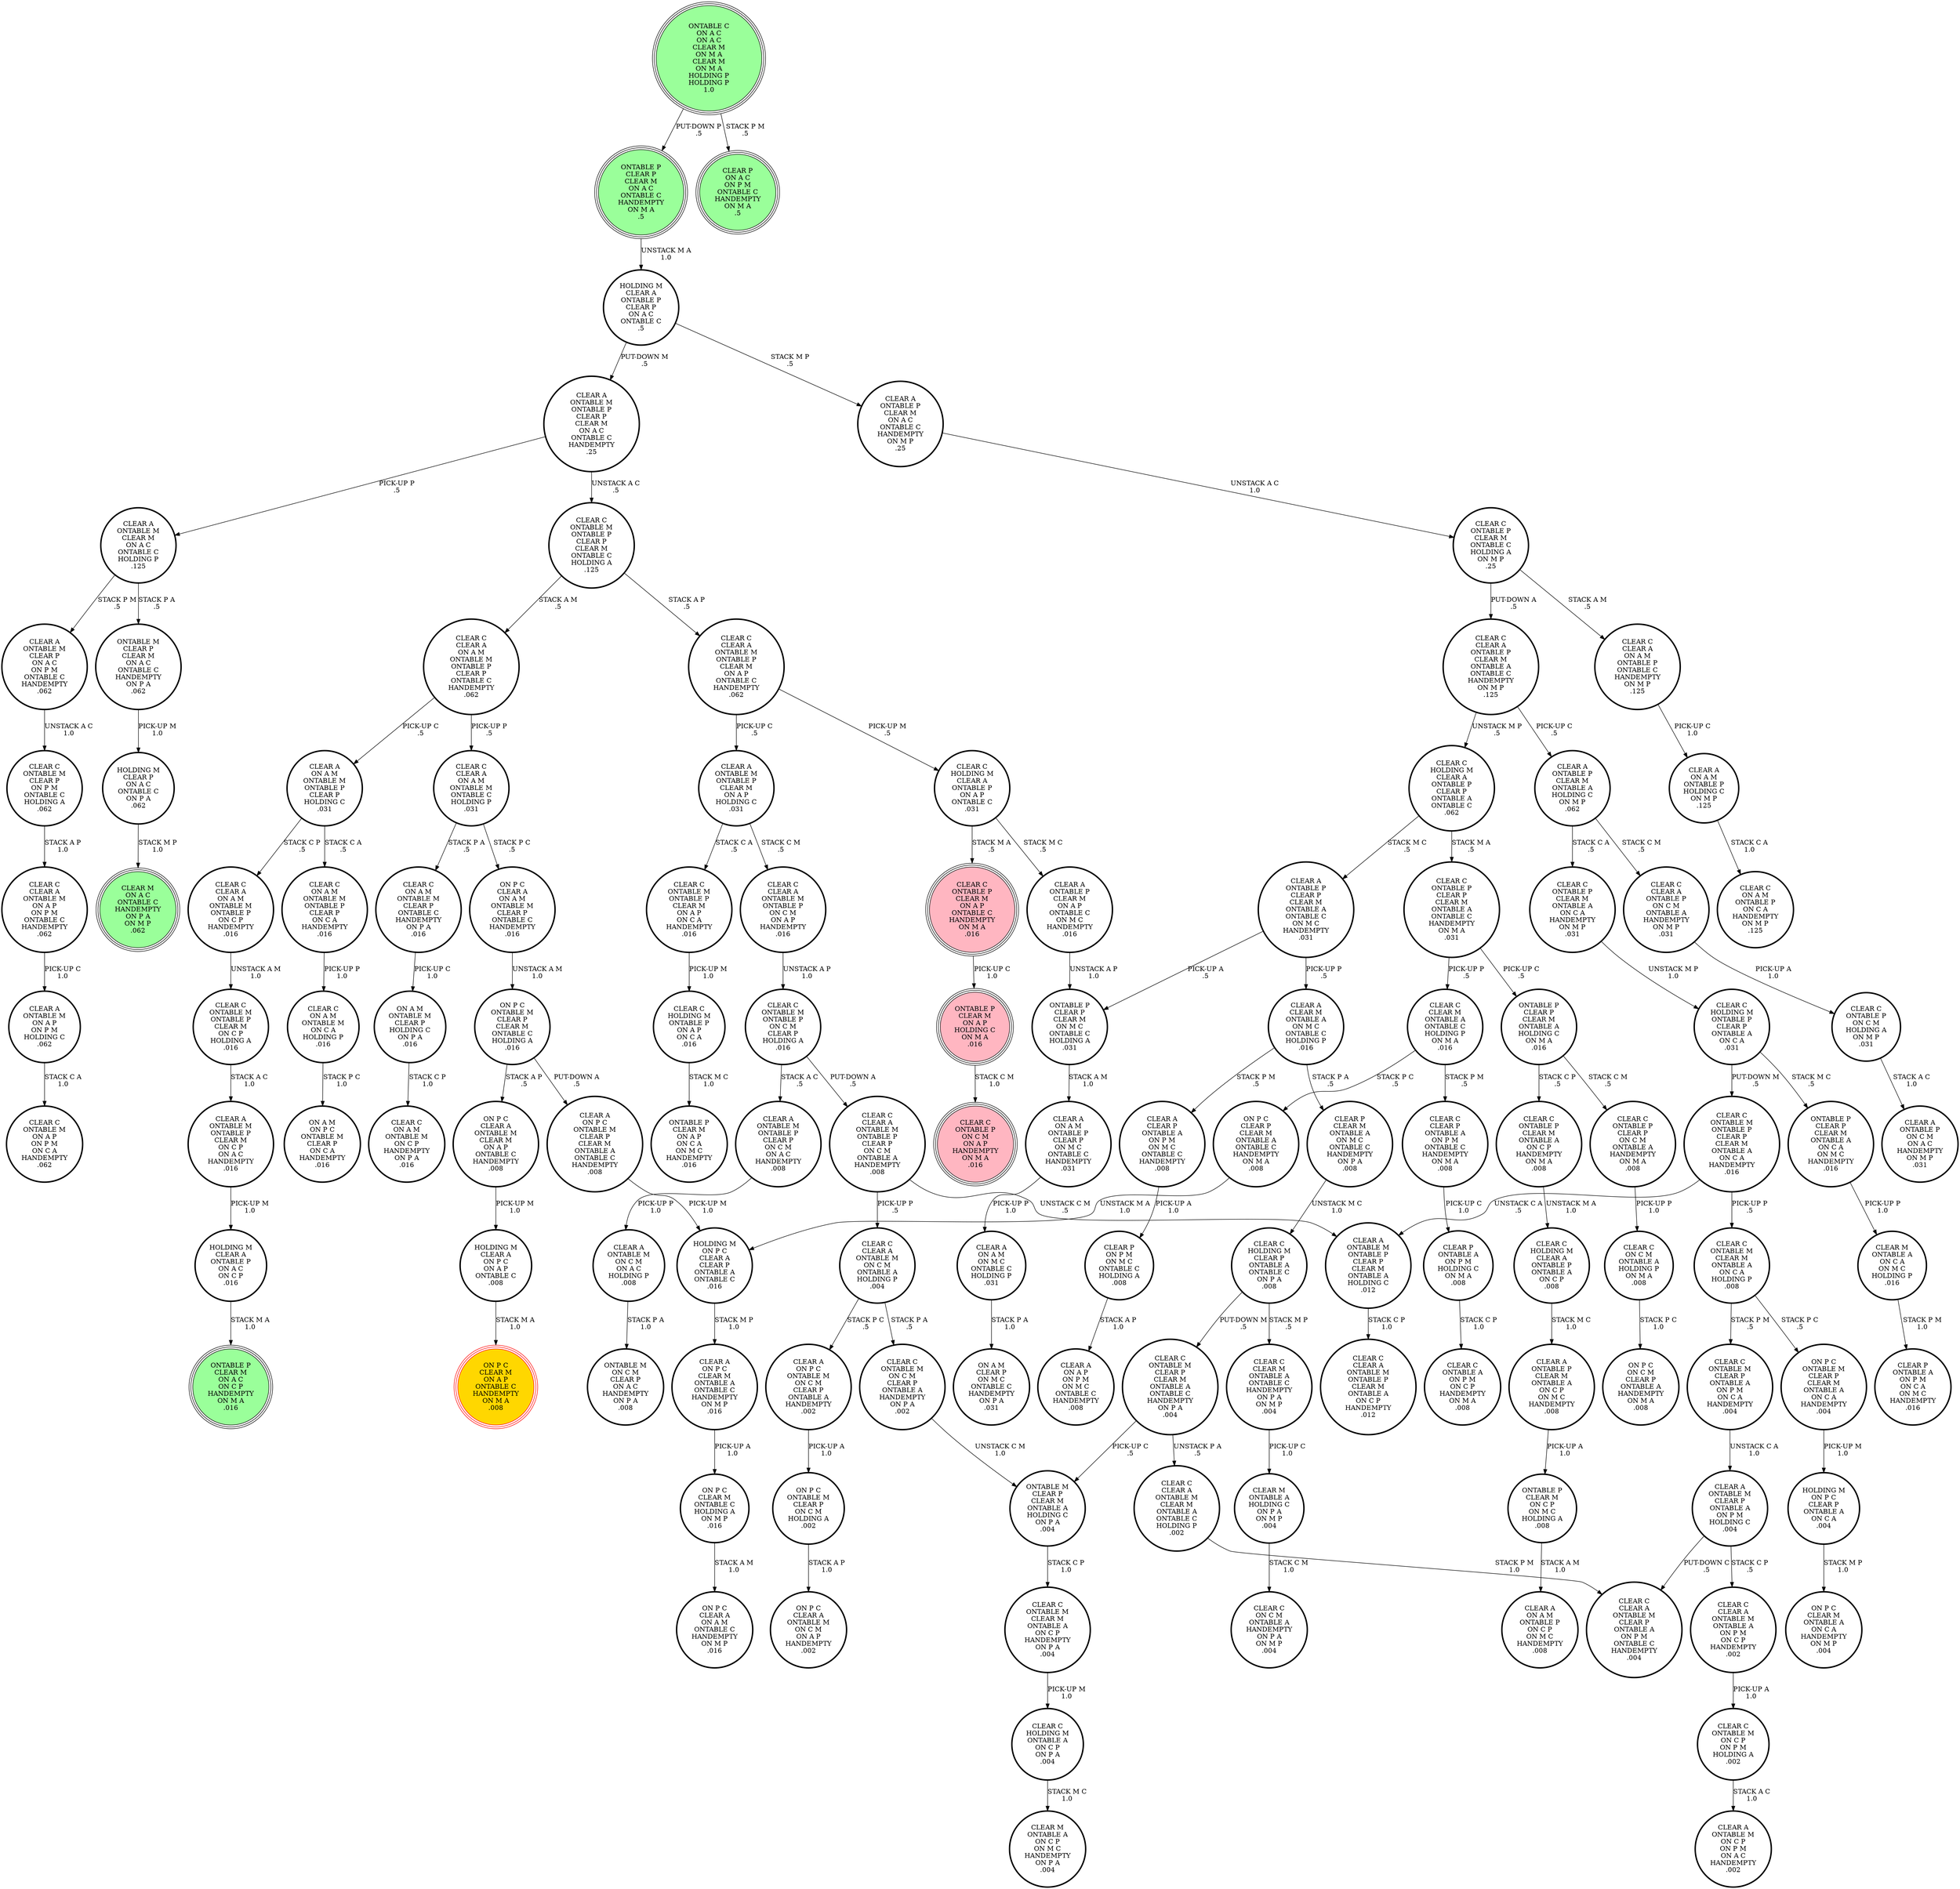 digraph {
"CLEAR C\nONTABLE M\nONTABLE P\nCLEAR P\nCLEAR M\nONTABLE C\nHOLDING A\n.125\n" -> "CLEAR C\nCLEAR A\nONTABLE M\nONTABLE P\nCLEAR M\nON A P\nONTABLE C\nHANDEMPTY\n.062\n"[label="STACK A P\n.5\n"];
"CLEAR C\nONTABLE M\nONTABLE P\nCLEAR P\nCLEAR M\nONTABLE C\nHOLDING A\n.125\n" -> "CLEAR C\nCLEAR A\nON A M\nONTABLE M\nONTABLE P\nCLEAR P\nONTABLE C\nHANDEMPTY\n.062\n"[label="STACK A M\n.5\n"];
"CLEAR C\nON A M\nONTABLE M\nCLEAR P\nONTABLE C\nHANDEMPTY\nON P A\n.016\n" -> "ON A M\nONTABLE M\nCLEAR P\nHOLDING C\nON P A\n.016\n"[label="PICK-UP C\n1.0\n"];
"CLEAR A\nONTABLE P\nCLEAR M\nONTABLE A\nHOLDING C\nON M P\n.062\n" -> "CLEAR C\nCLEAR A\nONTABLE P\nON C M\nONTABLE A\nHANDEMPTY\nON M P\n.031\n"[label="STACK C M\n.5\n"];
"CLEAR A\nONTABLE P\nCLEAR M\nONTABLE A\nHOLDING C\nON M P\n.062\n" -> "CLEAR C\nONTABLE P\nCLEAR M\nONTABLE A\nON C A\nHANDEMPTY\nON M P\n.031\n"[label="STACK C A\n.5\n"];
"CLEAR A\nON P C\nONTABLE M\nCLEAR P\nCLEAR M\nONTABLE A\nONTABLE C\nHANDEMPTY\n.008\n" -> "HOLDING M\nON P C\nCLEAR A\nCLEAR P\nONTABLE A\nONTABLE C\n.016\n"[label="PICK-UP M\n1.0\n"];
"CLEAR A\nON P C\nONTABLE M\nON C M\nCLEAR P\nONTABLE A\nHANDEMPTY\n.002\n" -> "ON P C\nONTABLE M\nCLEAR P\nON C M\nHOLDING A\n.002\n"[label="PICK-UP A\n1.0\n"];
"CLEAR C\nON A M\nONTABLE M\nON C A\nHOLDING P\n.016\n" -> "ON A M\nON P C\nONTABLE M\nCLEAR P\nON C A\nHANDEMPTY\n.016\n"[label="STACK P C\n1.0\n"];
"CLEAR C\nONTABLE M\nON C M\nCLEAR P\nONTABLE A\nHANDEMPTY\nON P A\n.002\n" -> "ONTABLE M\nCLEAR P\nCLEAR M\nONTABLE A\nHOLDING C\nON P A\n.004\n"[label="UNSTACK C M\n1.0\n"];
"CLEAR A\nONTABLE M\nONTABLE P\nCLEAR P\nCLEAR M\nON A C\nONTABLE C\nHANDEMPTY\n.25\n" -> "CLEAR C\nONTABLE M\nONTABLE P\nCLEAR P\nCLEAR M\nONTABLE C\nHOLDING A\n.125\n"[label="UNSTACK A C\n.5\n"];
"CLEAR A\nONTABLE M\nONTABLE P\nCLEAR P\nCLEAR M\nON A C\nONTABLE C\nHANDEMPTY\n.25\n" -> "CLEAR A\nONTABLE M\nCLEAR M\nON A C\nONTABLE C\nHOLDING P\n.125\n"[label="PICK-UP P\n.5\n"];
"ON A M\nONTABLE M\nCLEAR P\nHOLDING C\nON P A\n.016\n" -> "CLEAR C\nON A M\nONTABLE M\nON C P\nHANDEMPTY\nON P A\n.016\n"[label="STACK C P\n1.0\n"];
"CLEAR A\nON A M\nONTABLE P\nHOLDING C\nON M P\n.125\n" -> "CLEAR C\nON A M\nONTABLE P\nON C A\nHANDEMPTY\nON M P\n.125\n"[label="STACK C A\n1.0\n"];
"ONTABLE P\nCLEAR P\nCLEAR M\nON M C\nONTABLE C\nHOLDING A\n.031\n" -> "CLEAR A\nON A M\nONTABLE P\nCLEAR P\nON M C\nONTABLE C\nHANDEMPTY\n.031\n"[label="STACK A M\n1.0\n"];
"ON P C\nCLEAR A\nONTABLE M\nCLEAR M\nON A P\nONTABLE C\nHANDEMPTY\n.008\n" -> "HOLDING M\nCLEAR A\nON P C\nON A P\nONTABLE C\n.008\n"[label="PICK-UP M\n1.0\n"];
"ONTABLE P\nCLEAR P\nCLEAR M\nONTABLE A\nHOLDING C\nON M A\n.016\n" -> "CLEAR C\nONTABLE P\nCLEAR M\nONTABLE A\nON C P\nHANDEMPTY\nON M A\n.008\n"[label="STACK C P\n.5\n"];
"ONTABLE P\nCLEAR P\nCLEAR M\nONTABLE A\nHOLDING C\nON M A\n.016\n" -> "CLEAR C\nONTABLE P\nCLEAR P\nON C M\nONTABLE A\nHANDEMPTY\nON M A\n.008\n"[label="STACK C M\n.5\n"];
"CLEAR C\nONTABLE M\nCLEAR M\nONTABLE A\nON C A\nHOLDING P\n.008\n" -> "ON P C\nONTABLE M\nCLEAR P\nCLEAR M\nONTABLE A\nON C A\nHANDEMPTY\n.004\n"[label="STACK P C\n.5\n"];
"CLEAR C\nONTABLE M\nCLEAR M\nONTABLE A\nON C A\nHOLDING P\n.008\n" -> "CLEAR C\nONTABLE M\nCLEAR P\nONTABLE A\nON P M\nON C A\nHANDEMPTY\n.004\n"[label="STACK P M\n.5\n"];
"CLEAR C\nONTABLE M\nONTABLE P\nON C M\nCLEAR P\nHOLDING A\n.016\n" -> "CLEAR A\nONTABLE M\nONTABLE P\nCLEAR P\nON C M\nON A C\nHANDEMPTY\n.008\n"[label="STACK A C\n.5\n"];
"CLEAR C\nONTABLE M\nONTABLE P\nON C M\nCLEAR P\nHOLDING A\n.016\n" -> "CLEAR C\nCLEAR A\nONTABLE M\nONTABLE P\nCLEAR P\nON C M\nONTABLE A\nHANDEMPTY\n.008\n"[label="PUT-DOWN A\n.5\n"];
"ON P C\nONTABLE M\nCLEAR P\nCLEAR M\nONTABLE A\nON C A\nHANDEMPTY\n.004\n" -> "HOLDING M\nON P C\nCLEAR P\nONTABLE A\nON C A\n.004\n"[label="PICK-UP M\n1.0\n"];
"HOLDING M\nON P C\nCLEAR P\nONTABLE A\nON C A\n.004\n" -> "ON P C\nCLEAR M\nONTABLE A\nON C A\nHANDEMPTY\nON M P\n.004\n"[label="STACK M P\n1.0\n"];
"CLEAR C\nCLEAR M\nONTABLE A\nONTABLE C\nHOLDING P\nON M A\n.016\n" -> "ON P C\nCLEAR P\nCLEAR M\nONTABLE A\nONTABLE C\nHANDEMPTY\nON M A\n.008\n"[label="STACK P C\n.5\n"];
"CLEAR C\nCLEAR M\nONTABLE A\nONTABLE C\nHOLDING P\nON M A\n.016\n" -> "CLEAR C\nCLEAR P\nONTABLE A\nON P M\nONTABLE C\nHANDEMPTY\nON M A\n.008\n"[label="STACK P M\n.5\n"];
"ONTABLE C\nON A C\nON A C\nCLEAR M\nON M A\nCLEAR M\nON M A\nHOLDING P\nHOLDING P\n1.0\n" -> "ONTABLE P\nCLEAR P\nCLEAR M\nON A C\nONTABLE C\nHANDEMPTY\nON M A\n.5\n"[label="PUT-DOWN P\n.5\n"];
"ONTABLE C\nON A C\nON A C\nCLEAR M\nON M A\nCLEAR M\nON M A\nHOLDING P\nHOLDING P\n1.0\n" -> "CLEAR P\nON A C\nON P M\nONTABLE C\nHANDEMPTY\nON M A\n.5\n"[label="STACK P M\n.5\n"];
"CLEAR C\nCLEAR A\nON A M\nONTABLE M\nONTABLE P\nCLEAR P\nONTABLE C\nHANDEMPTY\n.062\n" -> "CLEAR A\nON A M\nONTABLE M\nONTABLE P\nCLEAR P\nHOLDING C\n.031\n"[label="PICK-UP C\n.5\n"];
"CLEAR C\nCLEAR A\nON A M\nONTABLE M\nONTABLE P\nCLEAR P\nONTABLE C\nHANDEMPTY\n.062\n" -> "CLEAR C\nCLEAR A\nON A M\nONTABLE M\nONTABLE C\nHOLDING P\n.031\n"[label="PICK-UP P\n.5\n"];
"CLEAR C\nHOLDING M\nCLEAR A\nONTABLE P\nON A P\nONTABLE C\n.031\n" -> "CLEAR A\nONTABLE P\nCLEAR M\nON A P\nONTABLE C\nON M C\nHANDEMPTY\n.016\n"[label="STACK M C\n.5\n"];
"CLEAR C\nHOLDING M\nCLEAR A\nONTABLE P\nON A P\nONTABLE C\n.031\n" -> "CLEAR C\nONTABLE P\nCLEAR M\nON A P\nONTABLE C\nHANDEMPTY\nON M A\n.016\n"[label="STACK M A\n.5\n"];
"CLEAR C\nONTABLE P\nCLEAR P\nON C M\nONTABLE A\nHANDEMPTY\nON M A\n.008\n" -> "CLEAR C\nON C M\nONTABLE A\nHOLDING P\nON M A\n.008\n"[label="PICK-UP P\n1.0\n"];
"CLEAR C\nHOLDING M\nCLEAR A\nONTABLE P\nONTABLE A\nON C P\n.008\n" -> "CLEAR A\nONTABLE P\nCLEAR M\nONTABLE A\nON C P\nON M C\nHANDEMPTY\n.008\n"[label="STACK M C\n1.0\n"];
"ONTABLE M\nCLEAR P\nCLEAR M\nONTABLE A\nHOLDING C\nON P A\n.004\n" -> "CLEAR C\nONTABLE M\nCLEAR M\nONTABLE A\nON C P\nHANDEMPTY\nON P A\n.004\n"[label="STACK C P\n1.0\n"];
"CLEAR C\nONTABLE M\nONTABLE P\nCLEAR M\nON C P\nHOLDING A\n.016\n" -> "CLEAR A\nONTABLE M\nONTABLE P\nCLEAR M\nON C P\nON A C\nHANDEMPTY\n.016\n"[label="STACK A C\n1.0\n"];
"ON P C\nCLEAR P\nCLEAR M\nONTABLE A\nONTABLE C\nHANDEMPTY\nON M A\n.008\n" -> "HOLDING M\nON P C\nCLEAR A\nCLEAR P\nONTABLE A\nONTABLE C\n.016\n"[label="UNSTACK M A\n1.0\n"];
"CLEAR C\nONTABLE P\nCLEAR M\nONTABLE C\nHOLDING A\nON M P\n.25\n" -> "CLEAR C\nCLEAR A\nON A M\nONTABLE P\nONTABLE C\nHANDEMPTY\nON M P\n.125\n"[label="STACK A M\n.5\n"];
"CLEAR C\nONTABLE P\nCLEAR M\nONTABLE C\nHOLDING A\nON M P\n.25\n" -> "CLEAR C\nCLEAR A\nONTABLE P\nCLEAR M\nONTABLE A\nONTABLE C\nHANDEMPTY\nON M P\n.125\n"[label="PUT-DOWN A\n.5\n"];
"CLEAR C\nCLEAR A\nONTABLE P\nCLEAR M\nONTABLE A\nONTABLE C\nHANDEMPTY\nON M P\n.125\n" -> "CLEAR A\nONTABLE P\nCLEAR M\nONTABLE A\nHOLDING C\nON M P\n.062\n"[label="PICK-UP C\n.5\n"];
"CLEAR C\nCLEAR A\nONTABLE P\nCLEAR M\nONTABLE A\nONTABLE C\nHANDEMPTY\nON M P\n.125\n" -> "CLEAR C\nHOLDING M\nCLEAR A\nONTABLE P\nCLEAR P\nONTABLE A\nONTABLE C\n.062\n"[label="UNSTACK M P\n.5\n"];
"CLEAR C\nONTABLE P\nON C M\nHOLDING A\nON M P\n.031\n" -> "CLEAR A\nONTABLE P\nON C M\nON A C\nHANDEMPTY\nON M P\n.031\n"[label="STACK A C\n1.0\n"];
"CLEAR A\nONTABLE M\nONTABLE P\nCLEAR M\nON C P\nON A C\nHANDEMPTY\n.016\n" -> "HOLDING M\nCLEAR A\nONTABLE P\nON A C\nON C P\n.016\n"[label="PICK-UP M\n1.0\n"];
"CLEAR C\nCLEAR A\nONTABLE M\nON A P\nON P M\nONTABLE C\nHANDEMPTY\n.062\n" -> "CLEAR A\nONTABLE M\nON A P\nON P M\nHOLDING C\n.062\n"[label="PICK-UP C\n1.0\n"];
"CLEAR A\nONTABLE M\nCLEAR P\nON A C\nON P M\nONTABLE C\nHANDEMPTY\n.062\n" -> "CLEAR C\nONTABLE M\nCLEAR P\nON P M\nONTABLE C\nHOLDING A\n.062\n"[label="UNSTACK A C\n1.0\n"];
"CLEAR C\nCLEAR A\nONTABLE P\nON C M\nONTABLE A\nHANDEMPTY\nON M P\n.031\n" -> "CLEAR C\nONTABLE P\nON C M\nHOLDING A\nON M P\n.031\n"[label="PICK-UP A\n1.0\n"];
"CLEAR C\nON C M\nONTABLE A\nHOLDING P\nON M A\n.008\n" -> "ON P C\nON C M\nCLEAR P\nONTABLE A\nHANDEMPTY\nON M A\n.008\n"[label="STACK P C\n1.0\n"];
"CLEAR C\nHOLDING M\nONTABLE A\nON C P\nON P A\n.004\n" -> "CLEAR M\nONTABLE A\nON C P\nON M C\nHANDEMPTY\nON P A\n.004\n"[label="STACK M C\n1.0\n"];
"CLEAR C\nONTABLE M\nCLEAR P\nONTABLE A\nON P M\nON C A\nHANDEMPTY\n.004\n" -> "CLEAR A\nONTABLE M\nCLEAR P\nONTABLE A\nON P M\nHOLDING C\n.004\n"[label="UNSTACK C A\n1.0\n"];
"CLEAR C\nCLEAR A\nON A M\nONTABLE M\nONTABLE C\nHOLDING P\n.031\n" -> "ON P C\nCLEAR A\nON A M\nONTABLE M\nCLEAR P\nONTABLE C\nHANDEMPTY\n.016\n"[label="STACK P C\n.5\n"];
"CLEAR C\nCLEAR A\nON A M\nONTABLE M\nONTABLE C\nHOLDING P\n.031\n" -> "CLEAR C\nON A M\nONTABLE M\nCLEAR P\nONTABLE C\nHANDEMPTY\nON P A\n.016\n"[label="STACK P A\n.5\n"];
"CLEAR C\nONTABLE P\nCLEAR M\nONTABLE A\nON C A\nHANDEMPTY\nON M P\n.031\n" -> "CLEAR C\nHOLDING M\nONTABLE P\nCLEAR P\nONTABLE A\nON C A\n.031\n"[label="UNSTACK M P\n1.0\n"];
"CLEAR A\nONTABLE M\nONTABLE P\nCLEAR P\nCLEAR M\nONTABLE A\nHOLDING C\n.012\n" -> "CLEAR C\nCLEAR A\nONTABLE M\nONTABLE P\nCLEAR M\nONTABLE A\nON C P\nHANDEMPTY\n.012\n"[label="STACK C P\n1.0\n"];
"CLEAR C\nCLEAR P\nONTABLE A\nON P M\nONTABLE C\nHANDEMPTY\nON M A\n.008\n" -> "CLEAR P\nONTABLE A\nON P M\nHOLDING C\nON M A\n.008\n"[label="PICK-UP C\n1.0\n"];
"CLEAR C\nHOLDING M\nCLEAR A\nONTABLE P\nCLEAR P\nONTABLE A\nONTABLE C\n.062\n" -> "CLEAR C\nONTABLE P\nCLEAR P\nCLEAR M\nONTABLE A\nONTABLE C\nHANDEMPTY\nON M A\n.031\n"[label="STACK M A\n.5\n"];
"CLEAR C\nHOLDING M\nCLEAR A\nONTABLE P\nCLEAR P\nONTABLE A\nONTABLE C\n.062\n" -> "CLEAR A\nONTABLE P\nCLEAR P\nCLEAR M\nONTABLE A\nONTABLE C\nON M C\nHANDEMPTY\n.031\n"[label="STACK M C\n.5\n"];
"CLEAR A\nONTABLE P\nCLEAR M\nONTABLE A\nON C P\nON M C\nHANDEMPTY\n.008\n" -> "ONTABLE P\nCLEAR M\nON C P\nON M C\nHOLDING A\n.008\n"[label="PICK-UP A\n1.0\n"];
"CLEAR M\nONTABLE A\nON C A\nON M C\nHOLDING P\n.016\n" -> "CLEAR P\nONTABLE A\nON P M\nON C A\nON M C\nHANDEMPTY\n.016\n"[label="STACK P M\n1.0\n"];
"CLEAR C\nCLEAR A\nONTABLE M\nONTABLE P\nCLEAR M\nON A P\nONTABLE C\nHANDEMPTY\n.062\n" -> "CLEAR A\nONTABLE M\nONTABLE P\nCLEAR M\nON A P\nHOLDING C\n.031\n"[label="PICK-UP C\n.5\n"];
"CLEAR C\nCLEAR A\nONTABLE M\nONTABLE P\nCLEAR M\nON A P\nONTABLE C\nHANDEMPTY\n.062\n" -> "CLEAR C\nHOLDING M\nCLEAR A\nONTABLE P\nON A P\nONTABLE C\n.031\n"[label="PICK-UP M\n.5\n"];
"ON P C\nCLEAR A\nON A M\nONTABLE M\nCLEAR P\nONTABLE C\nHANDEMPTY\n.016\n" -> "ON P C\nONTABLE M\nCLEAR P\nCLEAR M\nONTABLE C\nHOLDING A\n.016\n"[label="UNSTACK A M\n1.0\n"];
"CLEAR P\nONTABLE A\nON P M\nHOLDING C\nON M A\n.008\n" -> "CLEAR C\nONTABLE A\nON P M\nON C P\nHANDEMPTY\nON M A\n.008\n"[label="STACK C P\n1.0\n"];
"CLEAR A\nON A M\nON M C\nONTABLE C\nHOLDING P\n.031\n" -> "ON A M\nCLEAR P\nON M C\nONTABLE C\nHANDEMPTY\nON P A\n.031\n"[label="STACK P A\n1.0\n"];
"CLEAR C\nONTABLE P\nCLEAR M\nONTABLE A\nON C P\nHANDEMPTY\nON M A\n.008\n" -> "CLEAR C\nHOLDING M\nCLEAR A\nONTABLE P\nONTABLE A\nON C P\n.008\n"[label="UNSTACK M A\n1.0\n"];
"CLEAR M\nONTABLE A\nHOLDING C\nON P A\nON M P\n.004\n" -> "CLEAR C\nON C M\nONTABLE A\nHANDEMPTY\nON P A\nON M P\n.004\n"[label="STACK C M\n1.0\n"];
"ONTABLE P\nCLEAR M\nON C P\nON M C\nHOLDING A\n.008\n" -> "CLEAR A\nON A M\nONTABLE P\nON C P\nON M C\nHANDEMPTY\n.008\n"[label="STACK A M\n1.0\n"];
"CLEAR C\nONTABLE M\nONTABLE P\nCLEAR P\nCLEAR M\nONTABLE A\nON C A\nHANDEMPTY\n.016\n" -> "CLEAR A\nONTABLE M\nONTABLE P\nCLEAR P\nCLEAR M\nONTABLE A\nHOLDING C\n.012\n"[label="UNSTACK C A\n.5\n"];
"CLEAR C\nONTABLE M\nONTABLE P\nCLEAR P\nCLEAR M\nONTABLE A\nON C A\nHANDEMPTY\n.016\n" -> "CLEAR C\nONTABLE M\nCLEAR M\nONTABLE A\nON C A\nHOLDING P\n.008\n"[label="PICK-UP P\n.5\n"];
"HOLDING M\nCLEAR A\nON P C\nON A P\nONTABLE C\n.008\n" -> "ON P C\nCLEAR M\nON A P\nONTABLE C\nHANDEMPTY\nON M A\n.008\n"[label="STACK M A\n1.0\n"];
"CLEAR C\nCLEAR A\nONTABLE M\nONTABLE A\nON P M\nON C P\nHANDEMPTY\n.002\n" -> "CLEAR C\nONTABLE M\nON C P\nON P M\nHOLDING A\n.002\n"[label="PICK-UP A\n1.0\n"];
"CLEAR A\nON A M\nONTABLE M\nONTABLE P\nCLEAR P\nHOLDING C\n.031\n" -> "CLEAR C\nON A M\nONTABLE M\nONTABLE P\nCLEAR P\nON C A\nHANDEMPTY\n.016\n"[label="STACK C A\n.5\n"];
"CLEAR A\nON A M\nONTABLE M\nONTABLE P\nCLEAR P\nHOLDING C\n.031\n" -> "CLEAR C\nCLEAR A\nON A M\nONTABLE M\nONTABLE P\nON C P\nHANDEMPTY\n.016\n"[label="STACK C P\n.5\n"];
"CLEAR C\nCLEAR M\nONTABLE A\nONTABLE C\nHANDEMPTY\nON P A\nON M P\n.004\n" -> "CLEAR M\nONTABLE A\nHOLDING C\nON P A\nON M P\n.004\n"[label="PICK-UP C\n1.0\n"];
"CLEAR C\nCLEAR A\nON A M\nONTABLE P\nONTABLE C\nHANDEMPTY\nON M P\n.125\n" -> "CLEAR A\nON A M\nONTABLE P\nHOLDING C\nON M P\n.125\n"[label="PICK-UP C\n1.0\n"];
"CLEAR A\nON A M\nONTABLE P\nCLEAR P\nON M C\nONTABLE C\nHANDEMPTY\n.031\n" -> "CLEAR A\nON A M\nON M C\nONTABLE C\nHOLDING P\n.031\n"[label="PICK-UP P\n1.0\n"];
"CLEAR C\nCLEAR A\nONTABLE M\nCLEAR M\nONTABLE A\nONTABLE C\nHOLDING P\n.002\n" -> "CLEAR C\nCLEAR A\nONTABLE M\nCLEAR P\nONTABLE A\nON P M\nONTABLE C\nHANDEMPTY\n.004\n"[label="STACK P M\n1.0\n"];
"ONTABLE M\nCLEAR P\nCLEAR M\nON A C\nONTABLE C\nHANDEMPTY\nON P A\n.062\n" -> "HOLDING M\nCLEAR P\nON A C\nONTABLE C\nON P A\n.062\n"[label="PICK-UP M\n1.0\n"];
"CLEAR C\nONTABLE M\nCLEAR M\nONTABLE A\nON C P\nHANDEMPTY\nON P A\n.004\n" -> "CLEAR C\nHOLDING M\nONTABLE A\nON C P\nON P A\n.004\n"[label="PICK-UP M\n1.0\n"];
"CLEAR C\nHOLDING M\nONTABLE P\nON A P\nON C A\n.016\n" -> "ONTABLE P\nCLEAR M\nON A P\nON C A\nON M C\nHANDEMPTY\n.016\n"[label="STACK M C\n1.0\n"];
"CLEAR A\nON P C\nCLEAR M\nONTABLE A\nONTABLE C\nHANDEMPTY\nON M P\n.016\n" -> "ON P C\nCLEAR M\nONTABLE C\nHOLDING A\nON M P\n.016\n"[label="PICK-UP A\n1.0\n"];
"CLEAR C\nCLEAR A\nON A M\nONTABLE M\nONTABLE P\nON C P\nHANDEMPTY\n.016\n" -> "CLEAR C\nONTABLE M\nONTABLE P\nCLEAR M\nON C P\nHOLDING A\n.016\n"[label="UNSTACK A M\n1.0\n"];
"CLEAR A\nONTABLE M\nONTABLE P\nCLEAR P\nON C M\nON A C\nHANDEMPTY\n.008\n" -> "CLEAR A\nONTABLE M\nON C M\nON A C\nHOLDING P\n.008\n"[label="PICK-UP P\n1.0\n"];
"CLEAR C\nONTABLE M\nONTABLE P\nCLEAR M\nON A P\nON C A\nHANDEMPTY\n.016\n" -> "CLEAR C\nHOLDING M\nONTABLE P\nON A P\nON C A\n.016\n"[label="PICK-UP M\n1.0\n"];
"ONTABLE P\nCLEAR P\nCLEAR M\nON A C\nONTABLE C\nHANDEMPTY\nON M A\n.5\n" -> "HOLDING M\nCLEAR A\nONTABLE P\nCLEAR P\nON A C\nONTABLE C\n.5\n"[label="UNSTACK M A\n1.0\n"];
"CLEAR A\nONTABLE P\nCLEAR M\nON A P\nONTABLE C\nON M C\nHANDEMPTY\n.016\n" -> "ONTABLE P\nCLEAR P\nCLEAR M\nON M C\nONTABLE C\nHOLDING A\n.031\n"[label="UNSTACK A P\n1.0\n"];
"ON P C\nCLEAR M\nONTABLE C\nHOLDING A\nON M P\n.016\n" -> "ON P C\nCLEAR A\nON A M\nONTABLE C\nHANDEMPTY\nON M P\n.016\n"[label="STACK A M\n1.0\n"];
"CLEAR C\nCLEAR A\nONTABLE M\nONTABLE P\nCLEAR P\nON C M\nONTABLE A\nHANDEMPTY\n.008\n" -> "CLEAR A\nONTABLE M\nONTABLE P\nCLEAR P\nCLEAR M\nONTABLE A\nHOLDING C\n.012\n"[label="UNSTACK C M\n.5\n"];
"CLEAR C\nCLEAR A\nONTABLE M\nONTABLE P\nCLEAR P\nON C M\nONTABLE A\nHANDEMPTY\n.008\n" -> "CLEAR C\nCLEAR A\nONTABLE M\nON C M\nONTABLE A\nHOLDING P\n.004\n"[label="PICK-UP P\n.5\n"];
"CLEAR C\nCLEAR A\nONTABLE M\nON C M\nONTABLE A\nHOLDING P\n.004\n" -> "CLEAR C\nONTABLE M\nON C M\nCLEAR P\nONTABLE A\nHANDEMPTY\nON P A\n.002\n"[label="STACK P A\n.5\n"];
"CLEAR C\nCLEAR A\nONTABLE M\nON C M\nONTABLE A\nHOLDING P\n.004\n" -> "CLEAR A\nON P C\nONTABLE M\nON C M\nCLEAR P\nONTABLE A\nHANDEMPTY\n.002\n"[label="STACK P C\n.5\n"];
"CLEAR A\nONTABLE M\nON A P\nON P M\nHOLDING C\n.062\n" -> "CLEAR C\nONTABLE M\nON A P\nON P M\nON C A\nHANDEMPTY\n.062\n"[label="STACK C A\n1.0\n"];
"CLEAR A\nONTABLE M\nON C M\nON A C\nHOLDING P\n.008\n" -> "ONTABLE M\nON C M\nCLEAR P\nON A C\nHANDEMPTY\nON P A\n.008\n"[label="STACK P A\n1.0\n"];
"HOLDING M\nCLEAR P\nON A C\nONTABLE C\nON P A\n.062\n" -> "CLEAR M\nON A C\nONTABLE C\nHANDEMPTY\nON P A\nON M P\n.062\n"[label="STACK M P\n1.0\n"];
"CLEAR C\nONTABLE P\nCLEAR P\nCLEAR M\nONTABLE A\nONTABLE C\nHANDEMPTY\nON M A\n.031\n" -> "CLEAR C\nCLEAR M\nONTABLE A\nONTABLE C\nHOLDING P\nON M A\n.016\n"[label="PICK-UP P\n.5\n"];
"CLEAR C\nONTABLE P\nCLEAR P\nCLEAR M\nONTABLE A\nONTABLE C\nHANDEMPTY\nON M A\n.031\n" -> "ONTABLE P\nCLEAR P\nCLEAR M\nONTABLE A\nHOLDING C\nON M A\n.016\n"[label="PICK-UP C\n.5\n"];
"CLEAR C\nONTABLE P\nCLEAR M\nON A P\nONTABLE C\nHANDEMPTY\nON M A\n.016\n" -> "ONTABLE P\nCLEAR M\nON A P\nHOLDING C\nON M A\n.016\n"[label="PICK-UP C\n1.0\n"];
"CLEAR A\nONTABLE P\nCLEAR M\nON A C\nONTABLE C\nHANDEMPTY\nON M P\n.25\n" -> "CLEAR C\nONTABLE P\nCLEAR M\nONTABLE C\nHOLDING A\nON M P\n.25\n"[label="UNSTACK A C\n1.0\n"];
"CLEAR C\nONTABLE M\nON C P\nON P M\nHOLDING A\n.002\n" -> "CLEAR A\nONTABLE M\nON C P\nON P M\nON A C\nHANDEMPTY\n.002\n"[label="STACK A C\n1.0\n"];
"CLEAR C\nONTABLE M\nCLEAR P\nON P M\nONTABLE C\nHOLDING A\n.062\n" -> "CLEAR C\nCLEAR A\nONTABLE M\nON A P\nON P M\nONTABLE C\nHANDEMPTY\n.062\n"[label="STACK A P\n1.0\n"];
"ONTABLE P\nCLEAR M\nON A P\nHOLDING C\nON M A\n.016\n" -> "CLEAR C\nONTABLE P\nON C M\nON A P\nHANDEMPTY\nON M A\n.016\n"[label="STACK C M\n1.0\n"];
"HOLDING M\nCLEAR A\nONTABLE P\nCLEAR P\nON A C\nONTABLE C\n.5\n" -> "CLEAR A\nONTABLE P\nCLEAR M\nON A C\nONTABLE C\nHANDEMPTY\nON M P\n.25\n"[label="STACK M P\n.5\n"];
"HOLDING M\nCLEAR A\nONTABLE P\nCLEAR P\nON A C\nONTABLE C\n.5\n" -> "CLEAR A\nONTABLE M\nONTABLE P\nCLEAR P\nCLEAR M\nON A C\nONTABLE C\nHANDEMPTY\n.25\n"[label="PUT-DOWN M\n.5\n"];
"ONTABLE P\nCLEAR P\nCLEAR M\nONTABLE A\nON C A\nON M C\nHANDEMPTY\n.016\n" -> "CLEAR M\nONTABLE A\nON C A\nON M C\nHOLDING P\n.016\n"[label="PICK-UP P\n1.0\n"];
"CLEAR P\nCLEAR M\nONTABLE A\nON M C\nONTABLE C\nHANDEMPTY\nON P A\n.008\n" -> "CLEAR C\nHOLDING M\nCLEAR P\nONTABLE A\nONTABLE C\nON P A\n.008\n"[label="UNSTACK M C\n1.0\n"];
"CLEAR P\nON P M\nON M C\nONTABLE C\nHOLDING A\n.008\n" -> "CLEAR A\nON A P\nON P M\nON M C\nONTABLE C\nHANDEMPTY\n.008\n"[label="STACK A P\n1.0\n"];
"CLEAR C\nON A M\nONTABLE M\nONTABLE P\nCLEAR P\nON C A\nHANDEMPTY\n.016\n" -> "CLEAR C\nON A M\nONTABLE M\nON C A\nHOLDING P\n.016\n"[label="PICK-UP P\n1.0\n"];
"CLEAR C\nHOLDING M\nCLEAR P\nONTABLE A\nONTABLE C\nON P A\n.008\n" -> "CLEAR C\nONTABLE M\nCLEAR P\nCLEAR M\nONTABLE A\nONTABLE C\nHANDEMPTY\nON P A\n.004\n"[label="PUT-DOWN M\n.5\n"];
"CLEAR C\nHOLDING M\nCLEAR P\nONTABLE A\nONTABLE C\nON P A\n.008\n" -> "CLEAR C\nCLEAR M\nONTABLE A\nONTABLE C\nHANDEMPTY\nON P A\nON M P\n.004\n"[label="STACK M P\n.5\n"];
"ON P C\nONTABLE M\nCLEAR P\nON C M\nHOLDING A\n.002\n" -> "ON P C\nCLEAR A\nONTABLE M\nON C M\nON A P\nHANDEMPTY\n.002\n"[label="STACK A P\n1.0\n"];
"CLEAR A\nONTABLE P\nCLEAR P\nCLEAR M\nONTABLE A\nONTABLE C\nON M C\nHANDEMPTY\n.031\n" -> "ONTABLE P\nCLEAR P\nCLEAR M\nON M C\nONTABLE C\nHOLDING A\n.031\n"[label="PICK-UP A\n.5\n"];
"CLEAR A\nONTABLE P\nCLEAR P\nCLEAR M\nONTABLE A\nONTABLE C\nON M C\nHANDEMPTY\n.031\n" -> "CLEAR A\nCLEAR M\nONTABLE A\nON M C\nONTABLE C\nHOLDING P\n.016\n"[label="PICK-UP P\n.5\n"];
"CLEAR A\nONTABLE M\nONTABLE P\nCLEAR M\nON A P\nHOLDING C\n.031\n" -> "CLEAR C\nCLEAR A\nONTABLE M\nONTABLE P\nON C M\nON A P\nHANDEMPTY\n.016\n"[label="STACK C M\n.5\n"];
"CLEAR A\nONTABLE M\nONTABLE P\nCLEAR M\nON A P\nHOLDING C\n.031\n" -> "CLEAR C\nONTABLE M\nONTABLE P\nCLEAR M\nON A P\nON C A\nHANDEMPTY\n.016\n"[label="STACK C A\n.5\n"];
"CLEAR A\nCLEAR M\nONTABLE A\nON M C\nONTABLE C\nHOLDING P\n.016\n" -> "CLEAR A\nCLEAR P\nONTABLE A\nON P M\nON M C\nONTABLE C\nHANDEMPTY\n.008\n"[label="STACK P M\n.5\n"];
"CLEAR A\nCLEAR M\nONTABLE A\nON M C\nONTABLE C\nHOLDING P\n.016\n" -> "CLEAR P\nCLEAR M\nONTABLE A\nON M C\nONTABLE C\nHANDEMPTY\nON P A\n.008\n"[label="STACK P A\n.5\n"];
"CLEAR A\nONTABLE M\nCLEAR M\nON A C\nONTABLE C\nHOLDING P\n.125\n" -> "ONTABLE M\nCLEAR P\nCLEAR M\nON A C\nONTABLE C\nHANDEMPTY\nON P A\n.062\n"[label="STACK P A\n.5\n"];
"CLEAR A\nONTABLE M\nCLEAR M\nON A C\nONTABLE C\nHOLDING P\n.125\n" -> "CLEAR A\nONTABLE M\nCLEAR P\nON A C\nON P M\nONTABLE C\nHANDEMPTY\n.062\n"[label="STACK P M\n.5\n"];
"CLEAR C\nONTABLE M\nCLEAR P\nCLEAR M\nONTABLE A\nONTABLE C\nHANDEMPTY\nON P A\n.004\n" -> "ONTABLE M\nCLEAR P\nCLEAR M\nONTABLE A\nHOLDING C\nON P A\n.004\n"[label="PICK-UP C\n.5\n"];
"CLEAR C\nONTABLE M\nCLEAR P\nCLEAR M\nONTABLE A\nONTABLE C\nHANDEMPTY\nON P A\n.004\n" -> "CLEAR C\nCLEAR A\nONTABLE M\nCLEAR M\nONTABLE A\nONTABLE C\nHOLDING P\n.002\n"[label="UNSTACK P A\n.5\n"];
"CLEAR C\nCLEAR A\nONTABLE M\nONTABLE P\nON C M\nON A P\nHANDEMPTY\n.016\n" -> "CLEAR C\nONTABLE M\nONTABLE P\nON C M\nCLEAR P\nHOLDING A\n.016\n"[label="UNSTACK A P\n1.0\n"];
"HOLDING M\nON P C\nCLEAR A\nCLEAR P\nONTABLE A\nONTABLE C\n.016\n" -> "CLEAR A\nON P C\nCLEAR M\nONTABLE A\nONTABLE C\nHANDEMPTY\nON M P\n.016\n"[label="STACK M P\n1.0\n"];
"HOLDING M\nCLEAR A\nONTABLE P\nON A C\nON C P\n.016\n" -> "ONTABLE P\nCLEAR M\nON A C\nON C P\nHANDEMPTY\nON M A\n.016\n"[label="STACK M A\n1.0\n"];
"CLEAR C\nHOLDING M\nONTABLE P\nCLEAR P\nONTABLE A\nON C A\n.031\n" -> "CLEAR C\nONTABLE M\nONTABLE P\nCLEAR P\nCLEAR M\nONTABLE A\nON C A\nHANDEMPTY\n.016\n"[label="PUT-DOWN M\n.5\n"];
"CLEAR C\nHOLDING M\nONTABLE P\nCLEAR P\nONTABLE A\nON C A\n.031\n" -> "ONTABLE P\nCLEAR P\nCLEAR M\nONTABLE A\nON C A\nON M C\nHANDEMPTY\n.016\n"[label="STACK M C\n.5\n"];
"CLEAR A\nCLEAR P\nONTABLE A\nON P M\nON M C\nONTABLE C\nHANDEMPTY\n.008\n" -> "CLEAR P\nON P M\nON M C\nONTABLE C\nHOLDING A\n.008\n"[label="PICK-UP A\n1.0\n"];
"ON P C\nONTABLE M\nCLEAR P\nCLEAR M\nONTABLE C\nHOLDING A\n.016\n" -> "ON P C\nCLEAR A\nONTABLE M\nCLEAR M\nON A P\nONTABLE C\nHANDEMPTY\n.008\n"[label="STACK A P\n.5\n"];
"ON P C\nONTABLE M\nCLEAR P\nCLEAR M\nONTABLE C\nHOLDING A\n.016\n" -> "CLEAR A\nON P C\nONTABLE M\nCLEAR P\nCLEAR M\nONTABLE A\nONTABLE C\nHANDEMPTY\n.008\n"[label="PUT-DOWN A\n.5\n"];
"CLEAR A\nONTABLE M\nCLEAR P\nONTABLE A\nON P M\nHOLDING C\n.004\n" -> "CLEAR C\nCLEAR A\nONTABLE M\nCLEAR P\nONTABLE A\nON P M\nONTABLE C\nHANDEMPTY\n.004\n"[label="PUT-DOWN C\n.5\n"];
"CLEAR A\nONTABLE M\nCLEAR P\nONTABLE A\nON P M\nHOLDING C\n.004\n" -> "CLEAR C\nCLEAR A\nONTABLE M\nONTABLE A\nON P M\nON C P\nHANDEMPTY\n.002\n"[label="STACK C P\n.5\n"];
"ON A M\nON P C\nONTABLE M\nCLEAR P\nON C A\nHANDEMPTY\n.016\n" [shape=circle, penwidth=3];
"CLEAR A\nONTABLE P\nON C M\nON A C\nHANDEMPTY\nON M P\n.031\n" [shape=circle, penwidth=3];
"CLEAR C\nON A M\nONTABLE M\nON C P\nHANDEMPTY\nON P A\n.016\n" [shape=circle, penwidth=3];
"ON P C\nON C M\nCLEAR P\nONTABLE A\nHANDEMPTY\nON M A\n.008\n" [shape=circle, penwidth=3];
"CLEAR C\nON A M\nONTABLE P\nON C A\nHANDEMPTY\nON M P\n.125\n" [shape=circle, penwidth=3];
"ONTABLE P\nCLEAR M\nON A C\nON C P\nHANDEMPTY\nON M A\n.016\n" [shape=circle, style=filled, fillcolor=palegreen1, peripheries=3];
"CLEAR C\nONTABLE P\nON C M\nON A P\nHANDEMPTY\nON M A\n.016\n" [shape=circle, style=filled, fillcolor=lightpink, peripheries=3];
"CLEAR P\nON A C\nON P M\nONTABLE C\nHANDEMPTY\nON M A\n.5\n" [shape=circle, style=filled, fillcolor=palegreen1, peripheries=3];
"CLEAR P\nONTABLE A\nON P M\nON C A\nON M C\nHANDEMPTY\n.016\n" [shape=circle, penwidth=3];
"ONTABLE P\nCLEAR M\nON A P\nON C A\nON M C\nHANDEMPTY\n.016\n" [shape=circle, penwidth=3];
"CLEAR A\nONTABLE M\nON C P\nON P M\nON A C\nHANDEMPTY\n.002\n" [shape=circle, penwidth=3];
"CLEAR M\nONTABLE A\nON C P\nON M C\nHANDEMPTY\nON P A\n.004\n" [shape=circle, penwidth=3];
"ON A M\nCLEAR P\nON M C\nONTABLE C\nHANDEMPTY\nON P A\n.031\n" [shape=circle, penwidth=3];
"CLEAR C\nON C M\nONTABLE A\nHANDEMPTY\nON P A\nON M P\n.004\n" [shape=circle, penwidth=3];
"CLEAR A\nON A P\nON P M\nON M C\nONTABLE C\nHANDEMPTY\n.008\n" [shape=circle, penwidth=3];
"ON P C\nCLEAR M\nONTABLE A\nON C A\nHANDEMPTY\nON M P\n.004\n" [shape=circle, penwidth=3];
"ONTABLE M\nON C M\nCLEAR P\nON A C\nHANDEMPTY\nON P A\n.008\n" [shape=circle, penwidth=3];
"ON P C\nCLEAR A\nON A M\nONTABLE C\nHANDEMPTY\nON M P\n.016\n" [shape=circle, penwidth=3];
"CLEAR A\nON A M\nONTABLE P\nON C P\nON M C\nHANDEMPTY\n.008\n" [shape=circle, penwidth=3];
"CLEAR C\nCLEAR A\nONTABLE M\nONTABLE P\nCLEAR M\nONTABLE A\nON C P\nHANDEMPTY\n.012\n" [shape=circle, penwidth=3];
"CLEAR C\nONTABLE A\nON P M\nON C P\nHANDEMPTY\nON M A\n.008\n" [shape=circle, penwidth=3];
"ON P C\nCLEAR M\nON A P\nONTABLE C\nHANDEMPTY\nON M A\n.008\n" [shape=circle, style=filled color=red, fillcolor=gold, peripheries=3];
"CLEAR M\nON A C\nONTABLE C\nHANDEMPTY\nON P A\nON M P\n.062\n" [shape=circle, style=filled, fillcolor=palegreen1, peripheries=3];
"CLEAR C\nCLEAR A\nONTABLE M\nCLEAR P\nONTABLE A\nON P M\nONTABLE C\nHANDEMPTY\n.004\n" [shape=circle, penwidth=3];
"CLEAR C\nONTABLE M\nON A P\nON P M\nON C A\nHANDEMPTY\n.062\n" [shape=circle, penwidth=3];
"ON P C\nCLEAR A\nONTABLE M\nON C M\nON A P\nHANDEMPTY\n.002\n" [shape=circle, penwidth=3];
"ONTABLE M\nCLEAR P\nCLEAR M\nON A C\nONTABLE C\nHANDEMPTY\nON P A\n.062\n" [shape=circle, penwidth=3];
"CLEAR C\nCLEAR A\nON A M\nONTABLE M\nONTABLE P\nCLEAR P\nONTABLE C\nHANDEMPTY\n.062\n" [shape=circle, penwidth=3];
"ON A M\nON P C\nONTABLE M\nCLEAR P\nON C A\nHANDEMPTY\n.016\n" [shape=circle, penwidth=3];
"CLEAR C\nCLEAR A\nONTABLE M\nONTABLE P\nON C M\nON A P\nHANDEMPTY\n.016\n" [shape=circle, penwidth=3];
"CLEAR A\nONTABLE M\nCLEAR P\nON A C\nON P M\nONTABLE C\nHANDEMPTY\n.062\n" [shape=circle, penwidth=3];
"CLEAR A\nONTABLE P\nON C M\nON A C\nHANDEMPTY\nON M P\n.031\n" [shape=circle, penwidth=3];
"HOLDING M\nON P C\nCLEAR A\nCLEAR P\nONTABLE A\nONTABLE C\n.016\n" [shape=circle, penwidth=3];
"CLEAR C\nCLEAR M\nONTABLE A\nONTABLE C\nHANDEMPTY\nON P A\nON M P\n.004\n" [shape=circle, penwidth=3];
"CLEAR A\nONTABLE P\nCLEAR M\nONTABLE A\nON C P\nON M C\nHANDEMPTY\n.008\n" [shape=circle, penwidth=3];
"CLEAR C\nONTABLE M\nON C P\nON P M\nHOLDING A\n.002\n" [shape=circle, penwidth=3];
"CLEAR C\nCLEAR M\nONTABLE A\nONTABLE C\nHOLDING P\nON M A\n.016\n" [shape=circle, penwidth=3];
"ONTABLE C\nON A C\nON A C\nCLEAR M\nON M A\nCLEAR M\nON M A\nHOLDING P\nHOLDING P\n1.0\n" [shape=circle, style=filled, fillcolor=palegreen1, peripheries=3];
"HOLDING M\nON P C\nCLEAR P\nONTABLE A\nON C A\n.004\n" [shape=circle, penwidth=3];
"CLEAR A\nON A M\nONTABLE M\nONTABLE P\nCLEAR P\nHOLDING C\n.031\n" [shape=circle, penwidth=3];
"CLEAR C\nHOLDING M\nCLEAR A\nONTABLE P\nON A P\nONTABLE C\n.031\n" [shape=circle, penwidth=3];
"CLEAR P\nONTABLE A\nON P M\nHOLDING C\nON M A\n.008\n" [shape=circle, penwidth=3];
"CLEAR C\nON A M\nONTABLE M\nON C P\nHANDEMPTY\nON P A\n.016\n" [shape=circle, penwidth=3];
"CLEAR P\nON P M\nON M C\nONTABLE C\nHOLDING A\n.008\n" [shape=circle, penwidth=3];
"ON P C\nONTABLE M\nCLEAR P\nCLEAR M\nONTABLE C\nHOLDING A\n.016\n" [shape=circle, penwidth=3];
"CLEAR C\nCLEAR A\nON A M\nONTABLE P\nONTABLE C\nHANDEMPTY\nON M P\n.125\n" [shape=circle, penwidth=3];
"CLEAR A\nONTABLE P\nCLEAR P\nCLEAR M\nONTABLE A\nONTABLE C\nON M C\nHANDEMPTY\n.031\n" [shape=circle, penwidth=3];
"CLEAR C\nCLEAR A\nON A M\nONTABLE M\nONTABLE P\nON C P\nHANDEMPTY\n.016\n" [shape=circle, penwidth=3];
"CLEAR C\nONTABLE M\nONTABLE P\nCLEAR P\nCLEAR M\nONTABLE C\nHOLDING A\n.125\n" [shape=circle, penwidth=3];
"CLEAR A\nONTABLE P\nCLEAR M\nON A P\nONTABLE C\nON M C\nHANDEMPTY\n.016\n" [shape=circle, penwidth=3];
"HOLDING M\nCLEAR A\nON P C\nON A P\nONTABLE C\n.008\n" [shape=circle, penwidth=3];
"CLEAR A\nONTABLE P\nCLEAR M\nONTABLE A\nHOLDING C\nON M P\n.062\n" [shape=circle, penwidth=3];
"ON P C\nONTABLE M\nCLEAR P\nCLEAR M\nONTABLE A\nON C A\nHANDEMPTY\n.004\n" [shape=circle, penwidth=3];
"CLEAR A\nON A M\nONTABLE P\nCLEAR P\nON M C\nONTABLE C\nHANDEMPTY\n.031\n" [shape=circle, penwidth=3];
"CLEAR C\nHOLDING M\nONTABLE P\nON A P\nON C A\n.016\n" [shape=circle, penwidth=3];
"CLEAR A\nONTABLE M\nCLEAR P\nONTABLE A\nON P M\nHOLDING C\n.004\n" [shape=circle, penwidth=3];
"ON P C\nONTABLE M\nCLEAR P\nON C M\nHOLDING A\n.002\n" [shape=circle, penwidth=3];
"CLEAR A\nONTABLE M\nONTABLE P\nCLEAR P\nCLEAR M\nON A C\nONTABLE C\nHANDEMPTY\n.25\n" [shape=circle, penwidth=3];
"ON P C\nCLEAR M\nONTABLE C\nHOLDING A\nON M P\n.016\n" [shape=circle, penwidth=3];
"CLEAR C\nHOLDING M\nCLEAR P\nONTABLE A\nONTABLE C\nON P A\n.008\n" [shape=circle, penwidth=3];
"ON P C\nON C M\nCLEAR P\nONTABLE A\nHANDEMPTY\nON M A\n.008\n" [shape=circle, penwidth=3];
"CLEAR C\nON A M\nONTABLE P\nON C A\nHANDEMPTY\nON M P\n.125\n" [shape=circle, penwidth=3];
"ONTABLE P\nCLEAR M\nON A C\nON C P\nHANDEMPTY\nON M A\n.016\n" [shape=circle, style=filled, fillcolor=palegreen1, peripheries=3];
"CLEAR C\nONTABLE P\nCLEAR M\nONTABLE A\nON C A\nHANDEMPTY\nON M P\n.031\n" [shape=circle, penwidth=3];
"ONTABLE P\nCLEAR P\nCLEAR M\nONTABLE A\nHOLDING C\nON M A\n.016\n" [shape=circle, penwidth=3];
"ON P C\nCLEAR P\nCLEAR M\nONTABLE A\nONTABLE C\nHANDEMPTY\nON M A\n.008\n" [shape=circle, penwidth=3];
"CLEAR A\nONTABLE M\nCLEAR M\nON A C\nONTABLE C\nHOLDING P\n.125\n" [shape=circle, penwidth=3];
"CLEAR C\nHOLDING M\nCLEAR A\nONTABLE P\nONTABLE A\nON C P\n.008\n" [shape=circle, penwidth=3];
"CLEAR A\nONTABLE M\nONTABLE P\nCLEAR M\nON A P\nHOLDING C\n.031\n" [shape=circle, penwidth=3];
"ONTABLE M\nCLEAR P\nCLEAR M\nONTABLE A\nHOLDING C\nON P A\n.004\n" [shape=circle, penwidth=3];
"CLEAR A\nCLEAR M\nONTABLE A\nON M C\nONTABLE C\nHOLDING P\n.016\n" [shape=circle, penwidth=3];
"CLEAR C\nONTABLE M\nONTABLE P\nCLEAR M\nON A P\nON C A\nHANDEMPTY\n.016\n" [shape=circle, penwidth=3];
"CLEAR C\nONTABLE P\nCLEAR M\nON A P\nONTABLE C\nHANDEMPTY\nON M A\n.016\n" [shape=circle, style=filled, fillcolor=lightpink, peripheries=3];
"CLEAR C\nONTABLE M\nON C M\nCLEAR P\nONTABLE A\nHANDEMPTY\nON P A\n.002\n" [shape=circle, penwidth=3];
"ON P C\nCLEAR A\nON A M\nONTABLE M\nCLEAR P\nONTABLE C\nHANDEMPTY\n.016\n" [shape=circle, penwidth=3];
"CLEAR C\nONTABLE P\nON C M\nON A P\nHANDEMPTY\nON M A\n.016\n" [shape=circle, style=filled, fillcolor=lightpink, peripheries=3];
"CLEAR P\nON A C\nON P M\nONTABLE C\nHANDEMPTY\nON M A\n.5\n" [shape=circle, style=filled, fillcolor=palegreen1, peripheries=3];
"CLEAR P\nONTABLE A\nON P M\nON C A\nON M C\nHANDEMPTY\n.016\n" [shape=circle, penwidth=3];
"ONTABLE P\nCLEAR M\nON A P\nON C A\nON M C\nHANDEMPTY\n.016\n" [shape=circle, penwidth=3];
"CLEAR C\nCLEAR A\nONTABLE M\nCLEAR M\nONTABLE A\nONTABLE C\nHOLDING P\n.002\n" [shape=circle, penwidth=3];
"CLEAR C\nCLEAR A\nONTABLE M\nONTABLE P\nCLEAR P\nON C M\nONTABLE A\nHANDEMPTY\n.008\n" [shape=circle, penwidth=3];
"ONTABLE P\nCLEAR M\nON A P\nHOLDING C\nON M A\n.016\n" [shape=circle, style=filled, fillcolor=lightpink, peripheries=3];
"CLEAR A\nCLEAR P\nONTABLE A\nON P M\nON M C\nONTABLE C\nHANDEMPTY\n.008\n" [shape=circle, penwidth=3];
"CLEAR C\nONTABLE P\nCLEAR M\nONTABLE C\nHOLDING A\nON M P\n.25\n" [shape=circle, penwidth=3];
"CLEAR C\nONTABLE M\nONTABLE P\nCLEAR M\nON C P\nHOLDING A\n.016\n" [shape=circle, penwidth=3];
"CLEAR C\nON C M\nONTABLE A\nHOLDING P\nON M A\n.008\n" [shape=circle, penwidth=3];
"CLEAR A\nONTABLE M\nON C P\nON P M\nON A C\nHANDEMPTY\n.002\n" [shape=circle, penwidth=3];
"CLEAR A\nONTABLE M\nONTABLE P\nCLEAR P\nCLEAR M\nONTABLE A\nHOLDING C\n.012\n" [shape=circle, penwidth=3];
"CLEAR M\nONTABLE A\nON C P\nON M C\nHANDEMPTY\nON P A\n.004\n" [shape=circle, penwidth=3];
"CLEAR P\nCLEAR M\nONTABLE A\nON M C\nONTABLE C\nHANDEMPTY\nON P A\n.008\n" [shape=circle, penwidth=3];
"CLEAR C\nON A M\nONTABLE M\nONTABLE P\nCLEAR P\nON C A\nHANDEMPTY\n.016\n" [shape=circle, penwidth=3];
"CLEAR A\nONTABLE P\nCLEAR M\nON A C\nONTABLE C\nHANDEMPTY\nON M P\n.25\n" [shape=circle, penwidth=3];
"CLEAR A\nONTABLE M\nONTABLE P\nCLEAR M\nON C P\nON A C\nHANDEMPTY\n.016\n" [shape=circle, penwidth=3];
"ON A M\nCLEAR P\nON M C\nONTABLE C\nHANDEMPTY\nON P A\n.031\n" [shape=circle, penwidth=3];
"CLEAR C\nHOLDING M\nCLEAR A\nONTABLE P\nCLEAR P\nONTABLE A\nONTABLE C\n.062\n" [shape=circle, penwidth=3];
"HOLDING M\nCLEAR A\nONTABLE P\nON A C\nON C P\n.016\n" [shape=circle, penwidth=3];
"ONTABLE P\nCLEAR P\nCLEAR M\nON M C\nONTABLE C\nHOLDING A\n.031\n" [shape=circle, penwidth=3];
"CLEAR C\nON C M\nONTABLE A\nHANDEMPTY\nON P A\nON M P\n.004\n" [shape=circle, penwidth=3];
"CLEAR A\nON A P\nON P M\nON M C\nONTABLE C\nHANDEMPTY\n.008\n" [shape=circle, penwidth=3];
"CLEAR M\nONTABLE A\nHOLDING C\nON P A\nON M P\n.004\n" [shape=circle, penwidth=3];
"ON P C\nCLEAR M\nONTABLE A\nON C A\nHANDEMPTY\nON M P\n.004\n" [shape=circle, penwidth=3];
"CLEAR C\nON A M\nONTABLE M\nON C A\nHOLDING P\n.016\n" [shape=circle, penwidth=3];
"CLEAR C\nONTABLE P\nCLEAR M\nONTABLE A\nON C P\nHANDEMPTY\nON M A\n.008\n" [shape=circle, penwidth=3];
"CLEAR C\nONTABLE M\nCLEAR P\nON P M\nONTABLE C\nHOLDING A\n.062\n" [shape=circle, penwidth=3];
"CLEAR C\nCLEAR A\nONTABLE M\nONTABLE A\nON P M\nON C P\nHANDEMPTY\n.002\n" [shape=circle, penwidth=3];
"CLEAR C\nONTABLE M\nONTABLE P\nCLEAR P\nCLEAR M\nONTABLE A\nON C A\nHANDEMPTY\n.016\n" [shape=circle, penwidth=3];
"CLEAR C\nCLEAR P\nONTABLE A\nON P M\nONTABLE C\nHANDEMPTY\nON M A\n.008\n" [shape=circle, penwidth=3];
"CLEAR C\nHOLDING M\nONTABLE P\nCLEAR P\nONTABLE A\nON C A\n.031\n" [shape=circle, penwidth=3];
"CLEAR A\nON P C\nONTABLE M\nON C M\nCLEAR P\nONTABLE A\nHANDEMPTY\n.002\n" [shape=circle, penwidth=3];
"CLEAR C\nONTABLE P\nON C M\nHOLDING A\nON M P\n.031\n" [shape=circle, penwidth=3];
"CLEAR A\nON P C\nCLEAR M\nONTABLE A\nONTABLE C\nHANDEMPTY\nON M P\n.016\n" [shape=circle, penwidth=3];
"CLEAR C\nONTABLE P\nCLEAR P\nON C M\nONTABLE A\nHANDEMPTY\nON M A\n.008\n" [shape=circle, penwidth=3];
"CLEAR C\nCLEAR A\nON A M\nONTABLE M\nONTABLE C\nHOLDING P\n.031\n" [shape=circle, penwidth=3];
"CLEAR C\nONTABLE P\nCLEAR P\nCLEAR M\nONTABLE A\nONTABLE C\nHANDEMPTY\nON M A\n.031\n" [shape=circle, penwidth=3];
"CLEAR A\nONTABLE M\nON A P\nON P M\nHOLDING C\n.062\n" [shape=circle, penwidth=3];
"ONTABLE P\nCLEAR M\nON C P\nON M C\nHOLDING A\n.008\n" [shape=circle, penwidth=3];
"ONTABLE M\nON C M\nCLEAR P\nON A C\nHANDEMPTY\nON P A\n.008\n" [shape=circle, penwidth=3];
"CLEAR C\nCLEAR A\nONTABLE P\nON C M\nONTABLE A\nHANDEMPTY\nON M P\n.031\n" [shape=circle, penwidth=3];
"CLEAR C\nCLEAR A\nONTABLE M\nON A P\nON P M\nONTABLE C\nHANDEMPTY\n.062\n" [shape=circle, penwidth=3];
"ON P C\nCLEAR A\nON A M\nONTABLE C\nHANDEMPTY\nON M P\n.016\n" [shape=circle, penwidth=3];
"CLEAR A\nON A M\nON M C\nONTABLE C\nHOLDING P\n.031\n" [shape=circle, penwidth=3];
"CLEAR C\nCLEAR A\nONTABLE M\nONTABLE P\nCLEAR M\nON A P\nONTABLE C\nHANDEMPTY\n.062\n" [shape=circle, penwidth=3];
"CLEAR C\nCLEAR A\nONTABLE P\nCLEAR M\nONTABLE A\nONTABLE C\nHANDEMPTY\nON M P\n.125\n" [shape=circle, penwidth=3];
"CLEAR A\nON A M\nONTABLE P\nON C P\nON M C\nHANDEMPTY\n.008\n" [shape=circle, penwidth=3];
"CLEAR C\nCLEAR A\nONTABLE M\nONTABLE P\nCLEAR M\nONTABLE A\nON C P\nHANDEMPTY\n.012\n" [shape=circle, penwidth=3];
"CLEAR A\nON A M\nONTABLE P\nHOLDING C\nON M P\n.125\n" [shape=circle, penwidth=3];
"CLEAR A\nONTABLE M\nONTABLE P\nCLEAR P\nON C M\nON A C\nHANDEMPTY\n.008\n" [shape=circle, penwidth=3];
"CLEAR C\nONTABLE A\nON P M\nON C P\nHANDEMPTY\nON M A\n.008\n" [shape=circle, penwidth=3];
"CLEAR C\nONTABLE M\nCLEAR P\nCLEAR M\nONTABLE A\nONTABLE C\nHANDEMPTY\nON P A\n.004\n" [shape=circle, penwidth=3];
"ON P C\nCLEAR M\nON A P\nONTABLE C\nHANDEMPTY\nON M A\n.008\n" [shape=circle, style=filled color=red, fillcolor=gold, peripheries=3];
"HOLDING M\nCLEAR A\nONTABLE P\nCLEAR P\nON A C\nONTABLE C\n.5\n" [shape=circle, penwidth=3];
"CLEAR M\nONTABLE A\nON C A\nON M C\nHOLDING P\n.016\n" [shape=circle, penwidth=3];
"HOLDING M\nCLEAR P\nON A C\nONTABLE C\nON P A\n.062\n" [shape=circle, penwidth=3];
"CLEAR M\nON A C\nONTABLE C\nHANDEMPTY\nON P A\nON M P\n.062\n" [shape=circle, style=filled, fillcolor=palegreen1, peripheries=3];
"CLEAR A\nON P C\nONTABLE M\nCLEAR P\nCLEAR M\nONTABLE A\nONTABLE C\nHANDEMPTY\n.008\n" [shape=circle, penwidth=3];
"CLEAR C\nON A M\nONTABLE M\nCLEAR P\nONTABLE C\nHANDEMPTY\nON P A\n.016\n" [shape=circle, penwidth=3];
"CLEAR C\nCLEAR A\nONTABLE M\nCLEAR P\nONTABLE A\nON P M\nONTABLE C\nHANDEMPTY\n.004\n" [shape=circle, penwidth=3];
"CLEAR C\nONTABLE M\nCLEAR P\nONTABLE A\nON P M\nON C A\nHANDEMPTY\n.004\n" [shape=circle, penwidth=3];
"CLEAR C\nCLEAR A\nONTABLE M\nON C M\nONTABLE A\nHOLDING P\n.004\n" [shape=circle, penwidth=3];
"ON P C\nCLEAR A\nONTABLE M\nCLEAR M\nON A P\nONTABLE C\nHANDEMPTY\n.008\n" [shape=circle, penwidth=3];
"CLEAR C\nONTABLE M\nCLEAR M\nONTABLE A\nON C A\nHOLDING P\n.008\n" [shape=circle, penwidth=3];
"ONTABLE P\nCLEAR P\nCLEAR M\nONTABLE A\nON C A\nON M C\nHANDEMPTY\n.016\n" [shape=circle, penwidth=3];
"CLEAR C\nONTABLE M\nON A P\nON P M\nON C A\nHANDEMPTY\n.062\n" [shape=circle, penwidth=3];
"ON P C\nCLEAR A\nONTABLE M\nON C M\nON A P\nHANDEMPTY\n.002\n" [shape=circle, penwidth=3];
"ONTABLE P\nCLEAR P\nCLEAR M\nON A C\nONTABLE C\nHANDEMPTY\nON M A\n.5\n" [shape=circle, style=filled, fillcolor=palegreen1, peripheries=3];
"CLEAR C\nHOLDING M\nONTABLE A\nON C P\nON P A\n.004\n" [shape=circle, penwidth=3];
"CLEAR A\nONTABLE M\nON C M\nON A C\nHOLDING P\n.008\n" [shape=circle, penwidth=3];
"ON A M\nONTABLE M\nCLEAR P\nHOLDING C\nON P A\n.016\n" [shape=circle, penwidth=3];
"CLEAR C\nONTABLE M\nCLEAR M\nONTABLE A\nON C P\nHANDEMPTY\nON P A\n.004\n" [shape=circle, penwidth=3];
"CLEAR C\nONTABLE M\nONTABLE P\nON C M\nCLEAR P\nHOLDING A\n.016\n" [shape=circle, penwidth=3];
}
